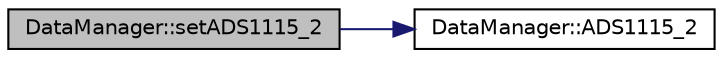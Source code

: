 digraph "DataManager::setADS1115_2"
{
 // LATEX_PDF_SIZE
  edge [fontname="Helvetica",fontsize="10",labelfontname="Helvetica",labelfontsize="10"];
  node [fontname="Helvetica",fontsize="10",shape=record];
  rankdir="LR";
  Node1 [label="DataManager::setADS1115_2",height=0.2,width=0.4,color="black", fillcolor="grey75", style="filled", fontcolor="black",tooltip="Getter for ADS1115_2 attribute."];
  Node1 -> Node2 [color="midnightblue",fontsize="10",style="solid",fontname="Helvetica"];
  Node2 [label="DataManager::ADS1115_2",height=0.2,width=0.4,color="black", fillcolor="white", style="filled",URL="$class_data_manager.html#a76580a2c86bd8b2461c839a4b687045b",tooltip="Getter of the ADS1115_1."];
}

